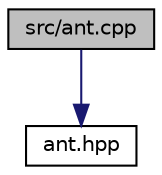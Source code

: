 digraph "src/ant.cpp"
{
 // LATEX_PDF_SIZE
  edge [fontname="Helvetica",fontsize="10",labelfontname="Helvetica",labelfontsize="10"];
  node [fontname="Helvetica",fontsize="10",shape=record];
  Node1 [label="src/ant.cpp",height=0.2,width=0.4,color="black", fillcolor="grey75", style="filled", fontcolor="black",tooltip="implementation of ant class providing simulation methods"];
  Node1 -> Node2 [color="midnightblue",fontsize="10",style="solid",fontname="Helvetica"];
  Node2 [label="ant.hpp",height=0.2,width=0.4,color="black", fillcolor="white", style="filled",URL="$ant_8hpp_source.html",tooltip=" "];
}
